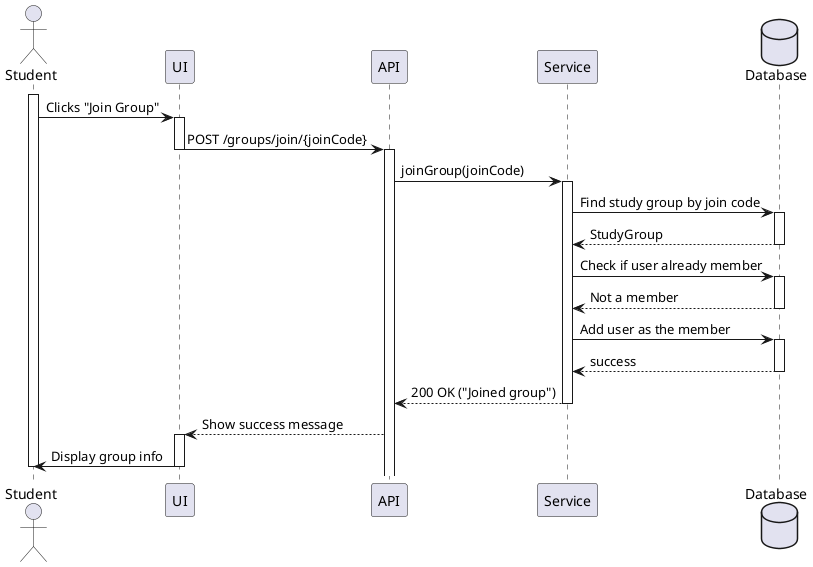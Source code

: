 @startuml
actor Student
participant "UI" as FE
participant "API" as C
participant "Service" as S
database "Database" as DB

activate Student
Student -> FE : Clicks "Join Group"
activate FE

FE -> C : POST /groups/join/{joinCode}
deactivate FE
activate C

C -> S : joinGroup(joinCode)
activate S

S -> DB : Find study group by join code
activate DB
DB --> S : StudyGroup
deactivate DB

S -> DB : Check if user already member
activate DB
DB --> S : Not a member
deactivate DB

S -> DB : Add user as the member
activate DB
DB --> S : success
deactivate DB

S --> C : 200 OK ("Joined group")
deactivate S

C --> FE : Show success message
activate FE
FE -> Student : Display group info
deactivate FE
deactivate Student
@enduml
